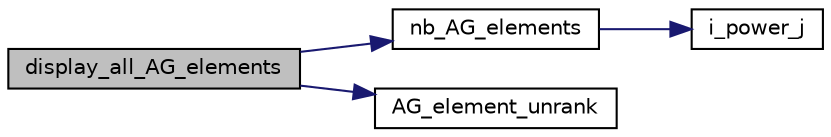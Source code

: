 digraph "display_all_AG_elements"
{
  edge [fontname="Helvetica",fontsize="10",labelfontname="Helvetica",labelfontsize="10"];
  node [fontname="Helvetica",fontsize="10",shape=record];
  rankdir="LR";
  Node3813 [label="display_all_AG_elements",height=0.2,width=0.4,color="black", fillcolor="grey75", style="filled", fontcolor="black"];
  Node3813 -> Node3814 [color="midnightblue",fontsize="10",style="solid",fontname="Helvetica"];
  Node3814 [label="nb_AG_elements",height=0.2,width=0.4,color="black", fillcolor="white", style="filled",URL="$df/de4/projective_8_c.html#ab9de2574dd403dd453a0d35107f684f5"];
  Node3814 -> Node3815 [color="midnightblue",fontsize="10",style="solid",fontname="Helvetica"];
  Node3815 [label="i_power_j",height=0.2,width=0.4,color="black", fillcolor="white", style="filled",URL="$de/dc5/algebra__and__number__theory_8h.html#a39b321523e8957d701618bb5cac542b5"];
  Node3813 -> Node3816 [color="midnightblue",fontsize="10",style="solid",fontname="Helvetica"];
  Node3816 [label="AG_element_unrank",height=0.2,width=0.4,color="black", fillcolor="white", style="filled",URL="$df/de4/projective_8_c.html#a4a33b86c87b2879b97cfa1327abe2885"];
}
